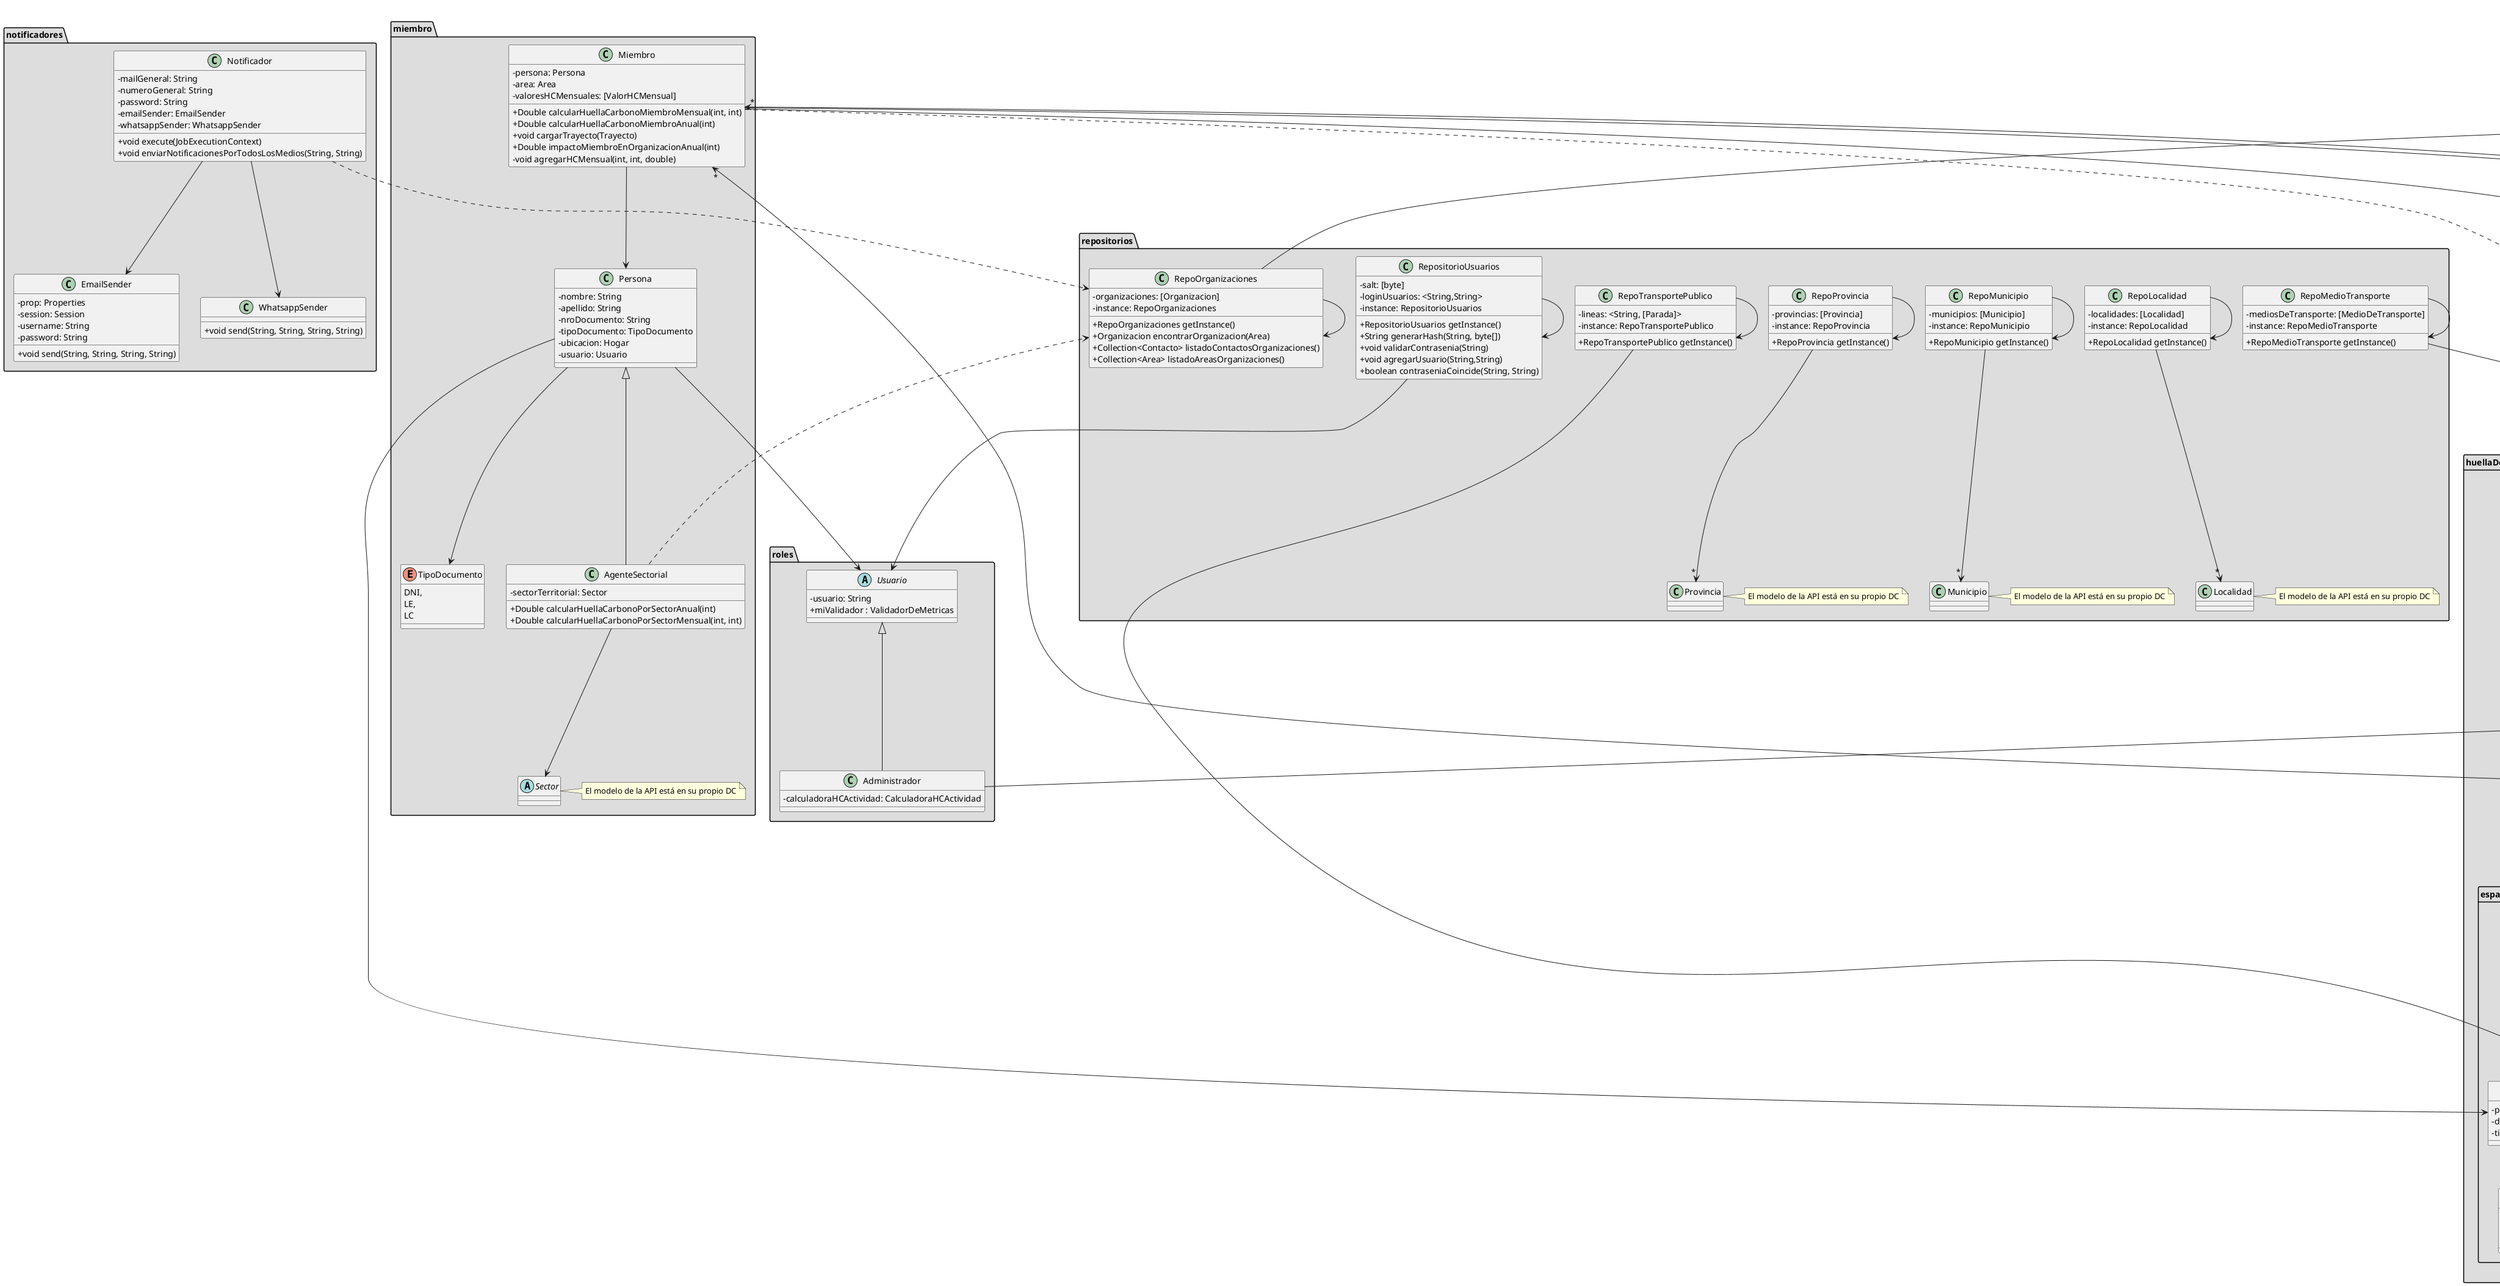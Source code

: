 @startuml
skinparam classAttributeIconSize 0

package "miembro" #DDDDDD {
    class Persona {
    -nombre: String
    -apellido: String
    -nroDocumento: String
    -tipoDocumento: TipoDocumento
    -ubicacion: Hogar
    -usuario: Usuario
    }

    class Miembro {
    -persona: Persona
    -area: Area
    -valoresHCMensuales: [ValorHCMensual]

    +Double calcularHuellaCarbonoMiembroMensual(int, int)
    +Double calcularHuellaCarbonoMiembroAnual(int)
    +void cargarTrayecto(Trayecto)
    +Double impactoMiembroEnOrganizacionAnual(int)
    -void agregarHCMensual(int, int, double)
    }

    class AgenteSectorial extends Persona {
    -sectorTerritorial: Sector

    +Double calcularHuellaCarbonoPorSectorAnual(int)
    +Double calcularHuellaCarbonoPorSectorMensual(int, int)
    }

    abstract class Sector {

    }
    note right: El modelo de la API está en su propio DC

    enum TipoDocumento {
    DNI,
    LE,
    LC
    }
}

package "organizacion" #DDDDDD {

    class Contacto {
    -mail: String
    -numeroTelefono: String
    }

    class Organizacion {
    -razonSocial: String
    -tipo: TipoOrganizacion
    -clasificacion: Clasificacion
    -sectores: [Area]
    -transformador: Transformador
    -contactos: [Contacto]
    -calculadora: CalculadoraHCActividad

    +void agregarArea(Area)
    +Double calcularHuellaCarbonoTotalAnio(int)
    +Double calcularHuellaCarbonoTotalMensual(int, int)
    +boolean tieneArea(Area)
    }

    class Area {
    -nombre: String
    -miembros: [Miembro]
    -ubicacion: EspacioDeTrabajo
    -trayectosRegistrados: [Trayecto]
    -trayectosPendientes: [Trayecto]

    +void registrarMiembro(Miembro)
    +void aceptarVinculacion(Trayecto)
    +void agregarVinculacion(Trayecto)
    +Double calcularHuellaCarbonoTotalAreaAnual(int)
    +Double calcularHuellaCarbonoTotalAreaMensual(int, int)
    +Double calcularHuellaCarbonoPromedioMiembroMensual(int, int)
    +Double calcularHuellaCarbonoPromedioMiembroAnual(int)
    +Collection<Trayecto> getTrayectosDelMiembro(Miembro)
    +boolean perteneceSector(Sector sector)
    }

    enum Clasificacion {
    MINISTERIO,
    UNIVERSIDAD,
    ESCUELA,
    ESCUELA_DEL_SECTOR_PRIMARIO,
    ESCUELA_DEL_SECTOR_SECUNDARIO
    }

    enum TipoOrganizacion {
    GUBERNAMENTAL,
    ONG,
    EMPRESA,
    INSTITUCION
    }
}

package "notificadores" #DDDDDD {

    class Notificador {
    -mailGeneral: String
    -numeroGeneral: String
    -password: String
    -emailSender: EmailSender
    -whatsappSender: WhatsappSender

    +void execute(JobExecutionContext)
    +void enviarNotificacionesPorTodosLosMedios(String, String)
    }

    class EmailSender {
    -prop: Properties
    -session: Session
    -username: String
    -password: String

    +void send(String, String, String, String)
    }

    class WhatsappSender {

    +void send(String, String, String, String)
    }
}

package "repositorios" #DDDDDD {

    class RepoOrganizaciones {
    -organizaciones: [Organizacion]
    -instance: RepoOrganizaciones

    +RepoOrganizaciones getInstance()
    +Organizacion encontrarOrganizacion(Area)
    +Collection<Contacto> listadoContactosOrganizaciones()
    +Collection<Area> listadoAreasOrganizaciones()

    }

    class RepoTransportePublico {
    -lineas: <String, [Parada]>
    -instance: RepoTransportePublico

    +RepoTransportePublico getInstance()

    }

    class RepositorioUsuarios {
    -salt: [byte]
    -loginUsuarios: <String,String>
    -instance: RepositorioUsuarios

    +RepositorioUsuarios getInstance()
    +String generarHash(String, byte[])
    +void validarContrasenia(String)
    +void agregarUsuario(String,String)
    +boolean contraseniaCoincide(String, String)
    }

    class RepoLocalidad {
    -localidades: [Localidad]
    -instance: RepoLocalidad

    +RepoLocalidad getInstance()
    }

    class Localidad {

    }
    note right: El modelo de la API está en su propio DC


    class RepoMedioTransporte {
    -mediosDeTransporte: [MedioDeTransporte]
    -instance: RepoMedioTransporte

    +RepoMedioTransporte getInstance()

    }

    class RepoMunicipio {
    -municipios: [Municipio]
    -instance: RepoMunicipio

    +RepoMunicipio getInstance()

    }

    class Municipio {

    }
    note right: El modelo de la API está en su propio DC

    class RepoProvincia {
    -provincias: [Provincia]
    -instance: RepoProvincia

    +RepoProvincia getInstance()

    }

    class Provincia {

    }
    note right: El modelo de la API está en su propio DC


}

package "huellaDeCarbono" #DDDDDD {

    package "CalculadoraHC" {
        class CalculadoraHCActividad {
        -tiposActividad: [TipoActividad]

        -TipoActividad obtenerTipoActividad(DatosDeLaActividad)
        +Double calcularHuellaCarbonoLogProdRes(Collection<DatosDeLaActividad>)
        +Double calcularHuellaCarbonoCombElec(DatosDeLaActividad)
        +Double calcularHCActividadAnual(Collection<DatosDeLaActividad>, int)
        +Double calcularHCActividadMensual(Collection<DatosDeLaActividad>, int, int)
        }

        class TipoActividad {
        -nombre: String
        -fe: Double
        -tipoUnidad: String
        }

        class ValorHCMensual {
        -anio: int
        -mes: int
        -huellaCarbono: double

        + boolean soyMes(int, int)
        }
    }

    package "espacio" {
        abstract class Espacio {
        -latitud: Double
        -longitud: Double
        -provincia: String
        -direccion: String
        -numero: int
        -codigoPostal: int
        -barrio: String
        -municipio: String
        -localidad: String
        }

        class Hogar extends Espacio {
        -piso: int
        -departamento: String
        -tipoHogar: TipoHogar
        }

        class Parada extends Espacio {

        }

        class EspacioDeTrabajo extends Espacio {
        -piso: int
        -unidad: String
        }

        enum TipoHogar {
        CASA,
        DEPARTAMENTO,
        RESIDENCIA
        }
    }

    package "medioDeTransporte" {

        abstract class MedioDeTransporte {
        -factorEmision: Double

        +boolean puedoSerCompartido()
        }

        class VehiculoParticular extends MedioDeTransporte {
        -tipoVehiculo: TipoVehiculo
        -tipoCombustible: TipoCombustible
        }

        enum TipoCombustible {
        GNC,
        NAFTA,
        ELECTRICO,
        GASOIL
        }

        enum TipoVehiculo {
        AUTO,
        MOTO,
        CAMIONETA
        }

        class TransporteNoMotorizado extends MedioDeTransporte {
        -tipoNoMotorizado: TipoNoMotorizado
        }

        enum TipoNoMotorizado {
        BICI,
        A_PIE,
        OTROS
        }

        class ServicioContratado extends MedioDeTransporte {
        -tipoServicioContratado: TipoServicioContratado
        }

        enum TipoServicioContratado {
        TAXI,
        REMIS
        }

        class TransportePublico extends MedioDeTransporte {
        -nombre: String
        -tipoTransportePublico: TipoTransportePublico
        }

        enum TipoTransportePublico {
        TREN,
        SUBTE,
        COLECTIVO
        }

        class CamionDeCarga extends MedioDeTransporte {

        }

        class UtilitarioLiviano extends MedioDeTransporte {

        }
    }

    package "trayecto" {

        class Trayecto {
        -partida: Espacio
        -llegada: Espacio
        -tramos: [Tramo]
        -fechaInicio: LocalDate
        -fechaFin: LocalDate
        -diasUtilizados: int

        +Double calcularHuellaCarbonoTotalTrayecto()
        +Double calcularHCTrayectoSemanal()
        +Double calcularHCTrayectoMensual()
        +boolean perteneceMiembro(Miembro)
        +boolean perteneceMes(int, int)
        +boolean perteneceAnio(int)
        +Double peso()
        }

        class Tramo {
        -partida: Espacio
        -llegada: Espacio
        -transporte: MedioDeTransporte
        -miembros: [Miembro]

        +Double calcularDistancia()
        +void agregarMiembro(Miembro)
        +Double calcularHuellaCarbonoTramo()
        +boolean tieneMiembro(Miembro)
        +Double getPeriodicidad()
        }

        class ManejadorTrayectos {
        -instance: ManejadorTrayectos

        +Double calcularHCMensual(Collection<Trayecto>, int, int)
        +Double calcularHCAnual(Collection<Trayecto>, int)
        }

        class ServicioApiDistancia {

        }
        note right: El modelo de la API está en su propio DC

    }
}

package "excel_ETL" #DDDDDD {

    class DatosDeLaActividad {
    -actividad:String
    -tipoDeConsumo:String
    -consumo:Consumo
    -periodoDeImputacion:String

    +boolean perteneceAnio(int)
    +boolean perteneceMesAnio(int, int)
    +boolean perteneceSoloAnio(int)
    }

    class Consumo {
    -valor: Double
    -periodicidad:String
    }

    class Transformador {
    -datosActividad: [DatosDeLaActividad]

    +void cargarDatos(String)
    }
}

package "roles" #DDDDDD {

    abstract Usuario {
    -usuario: String
    +miValidador : ValidadorDeMetricas
    }


    class Administrador extends Usuario {
    -calculadoraHCActividad: CalculadoraHCActividad
    }
}

Miembro ..> Trayecto
Miembro --> Persona
Miembro --> Area
Miembro --> "*" ValorHCMensual

Area --> EspacioDeTrabajo
Area --> "*" Miembro
Area --> "2*" Trayecto
Area ..> ManejadorTrayectos : <<instance>>

Organizacion --> "*" Area
Organizacion --> TipoOrganizacion
Organizacion --> Clasificacion
Organizacion --> Transformador
Organizacion --> "*" Contacto
Organizacion --> CalculadoraHCActividad

Trayecto --> "2" Espacio
Trayecto --> "*" Tramo

DatosDeLaActividad --> Consumo

Transformador --> "*" DatosDeLaActividad

Tramo --> "2" Espacio
Tramo --> MedioDeTransporte
Tramo --> "*" Miembro
Tramo ..> ServicioApiDistancia

Hogar --> TipoHogar

VehiculoParticular --> TipoVehiculo
VehiculoParticular --> TipoCombustible

ServicioContratado --> TipoServicioContratado

TransportePublico --> TipoTransportePublico

TransporteNoMotorizado --> TipoNoMotorizado

RepositorioUsuarios --> Usuario
RepositorioUsuarios --> RepositorioUsuarios

RepoTransportePublico --> "*" Parada
RepoTransportePublico --> RepoTransportePublico

RepoOrganizaciones --> RepoOrganizaciones
RepoOrganizaciones --> "*" Organizacion

RepoLocalidad --> RepoLocalidad
RepoLocalidad --> "*" Localidad

RepoMedioTransporte --> RepoMedioTransporte
RepoMedioTransporte --> "*" MedioDeTransporte

RepoMunicipio --> RepoMunicipio
RepoMunicipio --> "*" Municipio

RepoProvincia --> RepoProvincia
RepoProvincia --> "*" Provincia

ManejadorTrayectos --> ManejadorTrayectos

Persona --> Hogar
Persona --> Usuario
Persona --> TipoDocumento

Administrador --> CalculadoraHCActividad

CalculadoraHCActividad --> "*" TipoActividad

Notificador --> WhatsappSender
Notificador --> EmailSender
Notificador ..> RepoOrganizaciones

AgenteSectorial ..> RepoOrganizaciones
AgenteSectorial --> Sector

@enduml